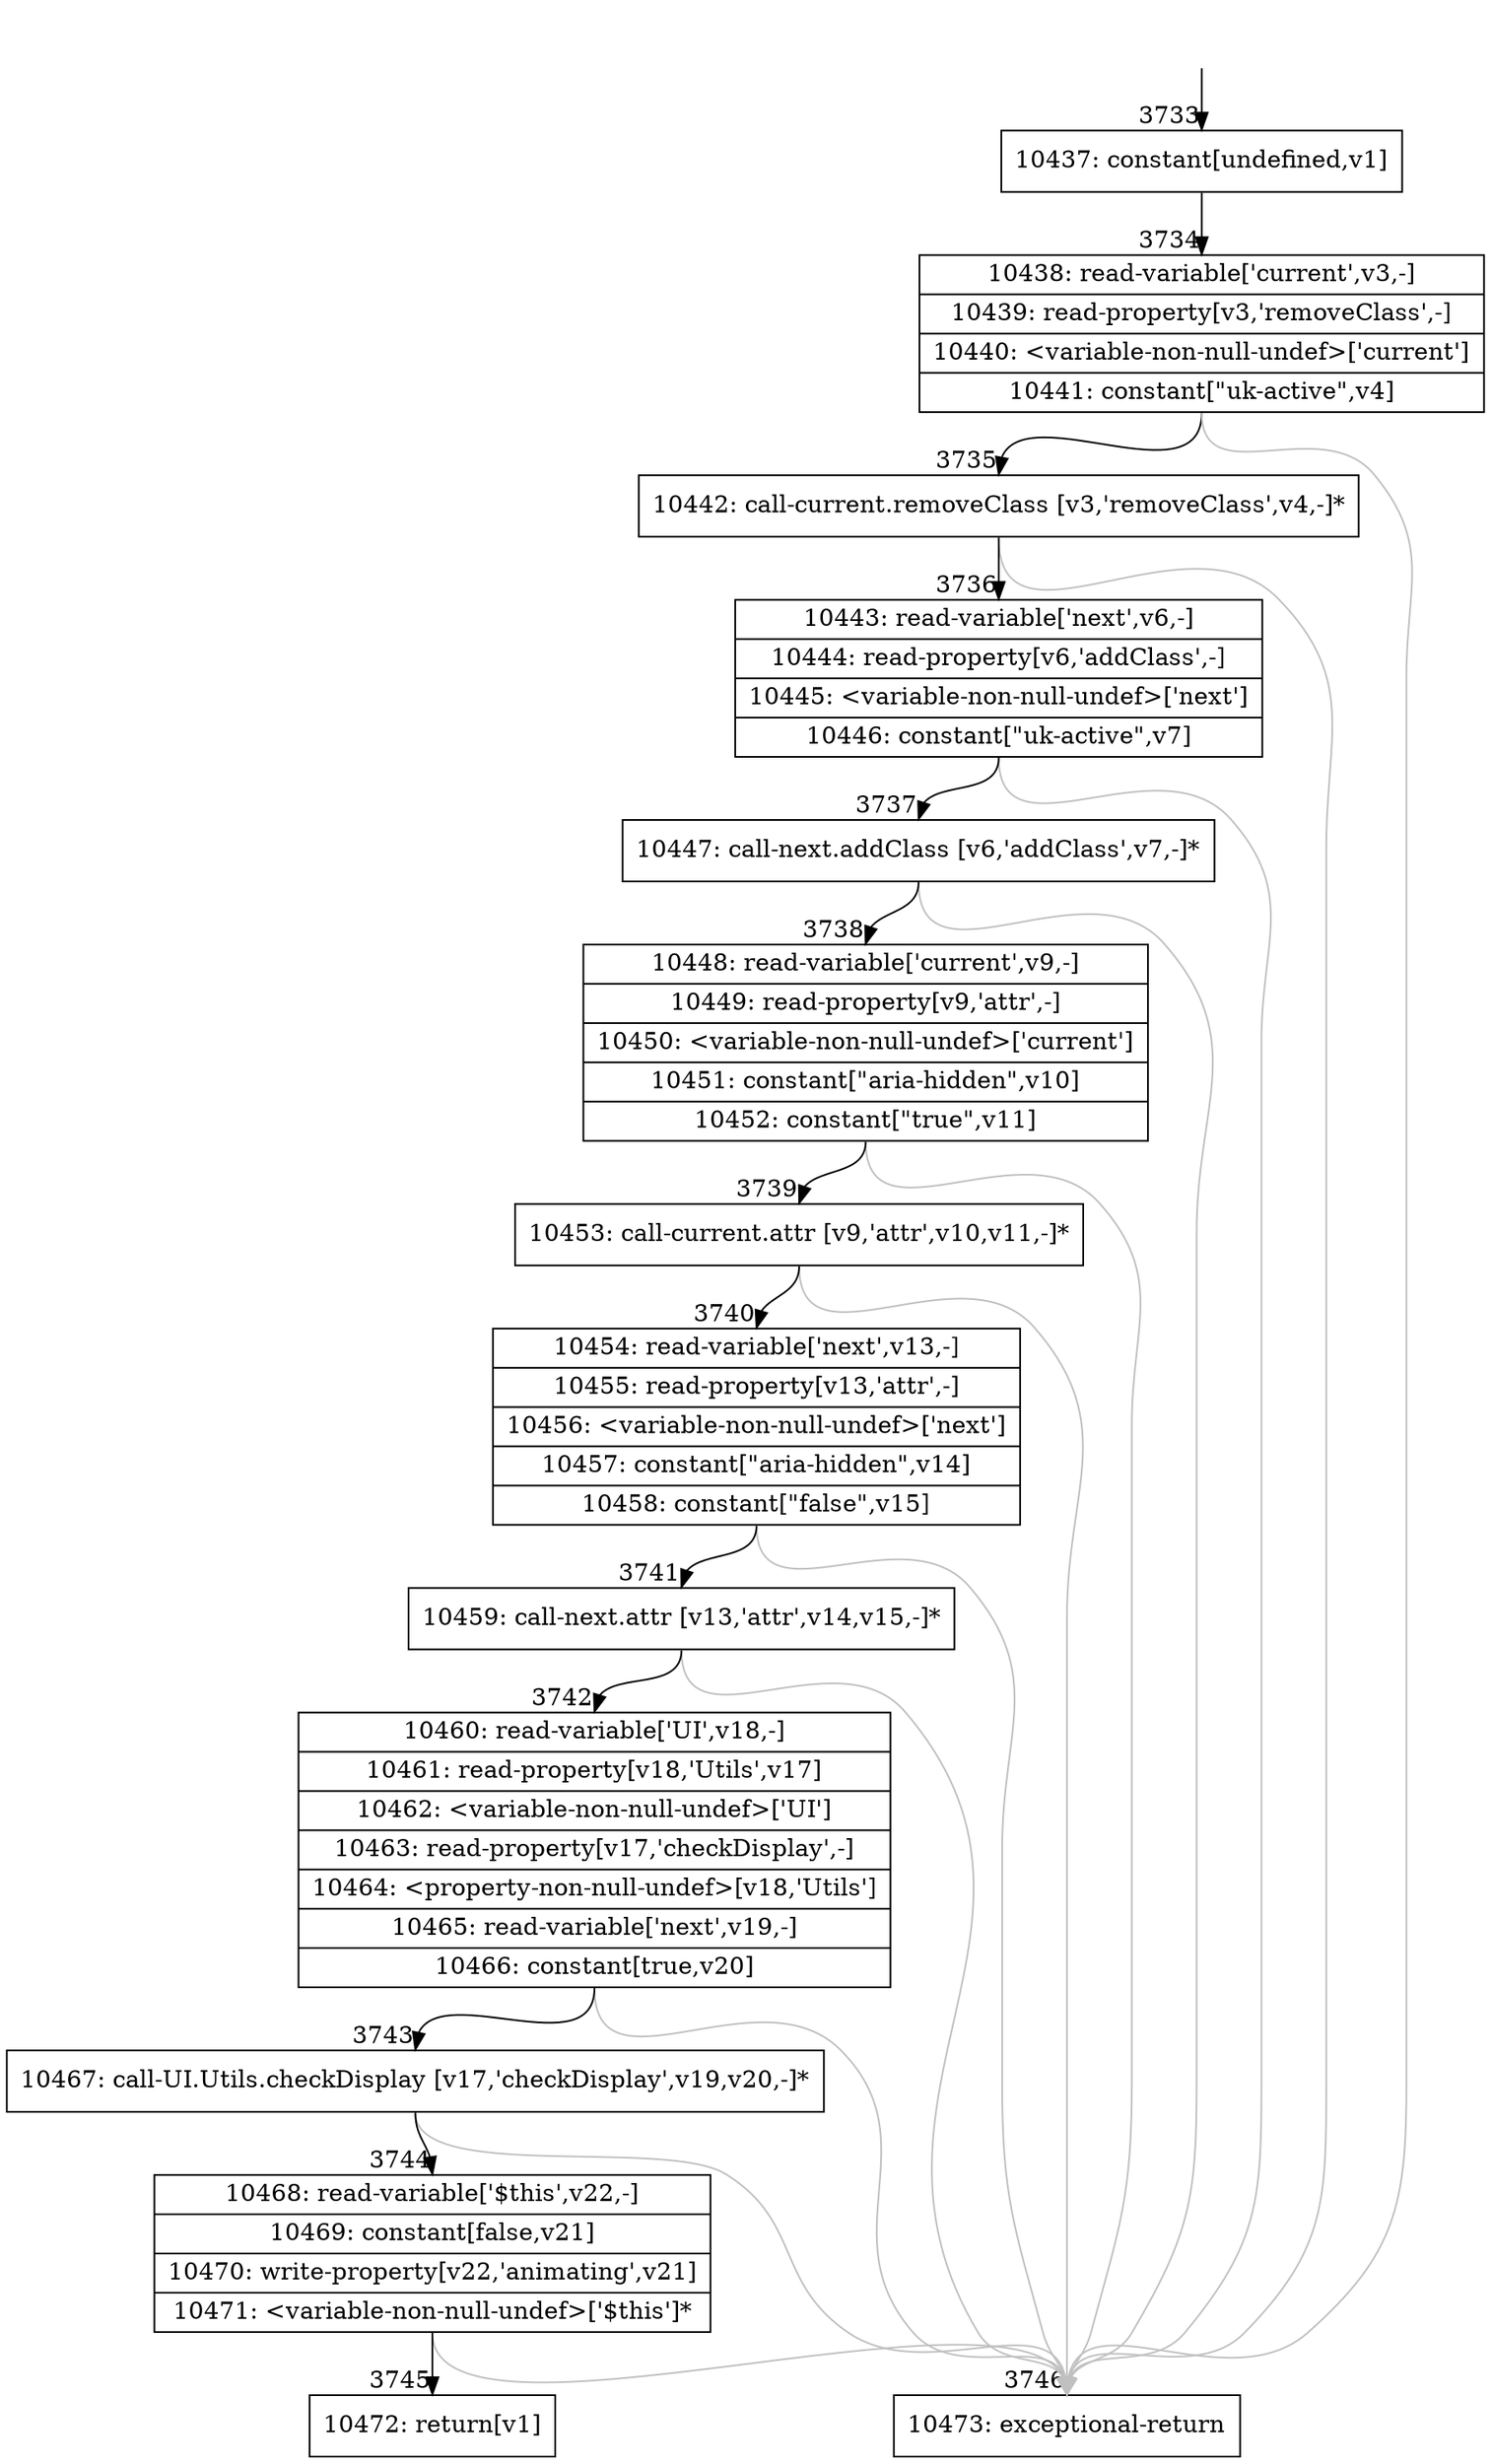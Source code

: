 digraph {
rankdir="TD"
BB_entry282[shape=none,label=""];
BB_entry282 -> BB3733 [tailport=s, headport=n, headlabel="    3733"]
BB3733 [shape=record label="{10437: constant[undefined,v1]}" ] 
BB3733 -> BB3734 [tailport=s, headport=n, headlabel="      3734"]
BB3734 [shape=record label="{10438: read-variable['current',v3,-]|10439: read-property[v3,'removeClass',-]|10440: \<variable-non-null-undef\>['current']|10441: constant[\"uk-active\",v4]}" ] 
BB3734 -> BB3735 [tailport=s, headport=n, headlabel="      3735"]
BB3734 -> BB3746 [tailport=s, headport=n, color=gray, headlabel="      3746"]
BB3735 [shape=record label="{10442: call-current.removeClass [v3,'removeClass',v4,-]*}" ] 
BB3735 -> BB3736 [tailport=s, headport=n, headlabel="      3736"]
BB3735 -> BB3746 [tailport=s, headport=n, color=gray]
BB3736 [shape=record label="{10443: read-variable['next',v6,-]|10444: read-property[v6,'addClass',-]|10445: \<variable-non-null-undef\>['next']|10446: constant[\"uk-active\",v7]}" ] 
BB3736 -> BB3737 [tailport=s, headport=n, headlabel="      3737"]
BB3736 -> BB3746 [tailport=s, headport=n, color=gray]
BB3737 [shape=record label="{10447: call-next.addClass [v6,'addClass',v7,-]*}" ] 
BB3737 -> BB3738 [tailport=s, headport=n, headlabel="      3738"]
BB3737 -> BB3746 [tailport=s, headport=n, color=gray]
BB3738 [shape=record label="{10448: read-variable['current',v9,-]|10449: read-property[v9,'attr',-]|10450: \<variable-non-null-undef\>['current']|10451: constant[\"aria-hidden\",v10]|10452: constant[\"true\",v11]}" ] 
BB3738 -> BB3739 [tailport=s, headport=n, headlabel="      3739"]
BB3738 -> BB3746 [tailport=s, headport=n, color=gray]
BB3739 [shape=record label="{10453: call-current.attr [v9,'attr',v10,v11,-]*}" ] 
BB3739 -> BB3740 [tailport=s, headport=n, headlabel="      3740"]
BB3739 -> BB3746 [tailport=s, headport=n, color=gray]
BB3740 [shape=record label="{10454: read-variable['next',v13,-]|10455: read-property[v13,'attr',-]|10456: \<variable-non-null-undef\>['next']|10457: constant[\"aria-hidden\",v14]|10458: constant[\"false\",v15]}" ] 
BB3740 -> BB3741 [tailport=s, headport=n, headlabel="      3741"]
BB3740 -> BB3746 [tailport=s, headport=n, color=gray]
BB3741 [shape=record label="{10459: call-next.attr [v13,'attr',v14,v15,-]*}" ] 
BB3741 -> BB3742 [tailport=s, headport=n, headlabel="      3742"]
BB3741 -> BB3746 [tailport=s, headport=n, color=gray]
BB3742 [shape=record label="{10460: read-variable['UI',v18,-]|10461: read-property[v18,'Utils',v17]|10462: \<variable-non-null-undef\>['UI']|10463: read-property[v17,'checkDisplay',-]|10464: \<property-non-null-undef\>[v18,'Utils']|10465: read-variable['next',v19,-]|10466: constant[true,v20]}" ] 
BB3742 -> BB3743 [tailport=s, headport=n, headlabel="      3743"]
BB3742 -> BB3746 [tailport=s, headport=n, color=gray]
BB3743 [shape=record label="{10467: call-UI.Utils.checkDisplay [v17,'checkDisplay',v19,v20,-]*}" ] 
BB3743 -> BB3744 [tailport=s, headport=n, headlabel="      3744"]
BB3743 -> BB3746 [tailport=s, headport=n, color=gray]
BB3744 [shape=record label="{10468: read-variable['$this',v22,-]|10469: constant[false,v21]|10470: write-property[v22,'animating',v21]|10471: \<variable-non-null-undef\>['$this']*}" ] 
BB3744 -> BB3745 [tailport=s, headport=n, headlabel="      3745"]
BB3744 -> BB3746 [tailport=s, headport=n, color=gray]
BB3745 [shape=record label="{10472: return[v1]}" ] 
BB3746 [shape=record label="{10473: exceptional-return}" ] 
//#$~ 2922
}
